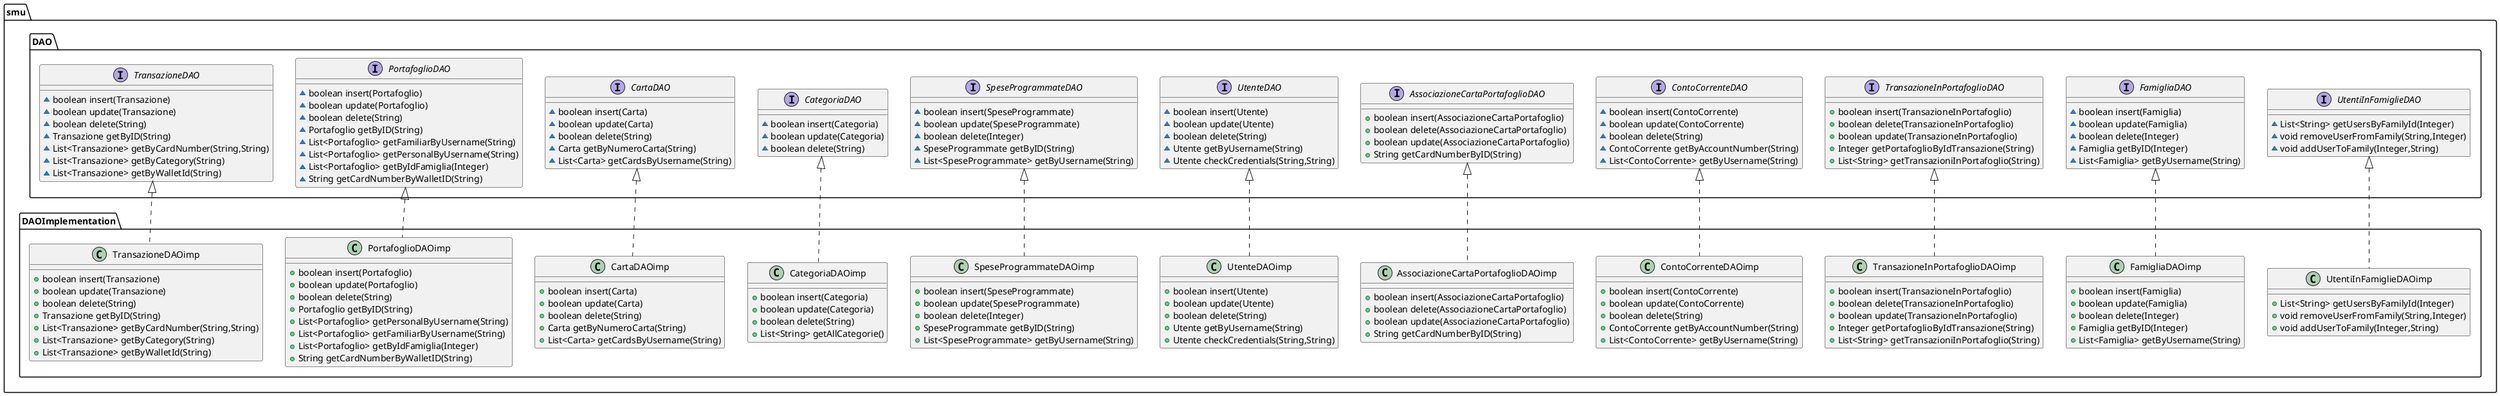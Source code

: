 @startuml
interface smu.DAO.UtentiInFamiglieDAO {
~ List<String> getUsersByFamilyId(Integer)
~ void removeUserFromFamily(String,Integer)
~ void addUserToFamily(Integer,String)
}

interface smu.DAO.FamigliaDAO {
~ boolean insert(Famiglia)
~ boolean update(Famiglia)
~ boolean delete(Integer)
~ Famiglia getByID(Integer)
~ List<Famiglia> getByUsername(String)
}

class smu.DAOImplementation.TransazioneInPortafoglioDAOimp {
+ boolean insert(TransazioneInPortafoglio)
+ boolean delete(TransazioneInPortafoglio)
+ boolean update(TransazioneInPortafoglio)
+ Integer getPortafoglioByIdTransazione(String)
+ List<String> getTransazioniInPortafoglio(String)
}

class smu.DAOImplementation.UtenteDAOimp {
+ boolean insert(Utente)
+ boolean update(Utente)
+ boolean delete(String)
+ Utente getByUsername(String)
+ Utente checkCredentials(String,String)
}

interface smu.DAO.TransazioneInPortafoglioDAO {
+ boolean insert(TransazioneInPortafoglio)
+ boolean delete(TransazioneInPortafoglio)
+ boolean update(TransazioneInPortafoglio)
+ Integer getPortafoglioByIdTransazione(String)
+ List<String> getTransazioniInPortafoglio(String)
}

class smu.DAOImplementation.PortafoglioDAOimp {
+ boolean insert(Portafoglio)
+ boolean update(Portafoglio)
+ boolean delete(String)
+ Portafoglio getByID(String)
+ List<Portafoglio> getPersonalByUsername(String)
+ List<Portafoglio> getFamiliarByUsername(String)
+ List<Portafoglio> getByIdFamiglia(Integer)
+ String getCardNumberByWalletID(String)
}

interface smu.DAO.ContoCorrenteDAO {
~ boolean insert(ContoCorrente)
~ boolean update(ContoCorrente)
~ boolean delete(String)
~ ContoCorrente getByAccountNumber(String)
~ List<ContoCorrente> getByUsername(String)
}

class smu.DAOImplementation.UtentiInFamiglieDAOimp {
+ List<String> getUsersByFamilyId(Integer)
+ void removeUserFromFamily(String,Integer)
+ void addUserToFamily(Integer,String)
}

class smu.DAOImplementation.CartaDAOimp {
+ boolean insert(Carta)
+ boolean update(Carta)
+ boolean delete(String)
+ Carta getByNumeroCarta(String)
+ List<Carta> getCardsByUsername(String)
}

class smu.DAOImplementation.CategoriaDAOimp {
+ boolean insert(Categoria)
+ boolean update(Categoria)
+ boolean delete(String)
+ List<String> getAllCategorie()
}

class smu.DAOImplementation.TransazioneDAOimp {
+ boolean insert(Transazione)
+ boolean update(Transazione)
+ boolean delete(String)
+ Transazione getByID(String)
+ List<Transazione> getByCardNumber(String,String)
+ List<Transazione> getByCategory(String)
+ List<Transazione> getByWalletId(String)
}

interface smu.DAO.AssociazioneCartaPortafoglioDAO {
+ boolean insert(AssociazioneCartaPortafoglio)
+ boolean delete(AssociazioneCartaPortafoglio)
+ boolean update(AssociazioneCartaPortafoglio)
+ String getCardNumberByID(String)
}

interface smu.DAO.UtenteDAO {
~ boolean insert(Utente)
~ boolean update(Utente)
~ boolean delete(String)
~ Utente getByUsername(String)
~ Utente checkCredentials(String,String)
}

class smu.DAOImplementation.ContoCorrenteDAOimp {
+ boolean insert(ContoCorrente)
+ boolean update(ContoCorrente)
+ boolean delete(String)
+ ContoCorrente getByAccountNumber(String)
+ List<ContoCorrente> getByUsername(String)
}

interface smu.DAO.SpeseProgrammateDAO {
~ boolean insert(SpeseProgrammate)
~ boolean update(SpeseProgrammate)
~ boolean delete(Integer)
~ SpeseProgrammate getByID(String)
~ List<SpeseProgrammate> getByUsername(String)
}

class smu.DAOImplementation.FamigliaDAOimp {
+ boolean insert(Famiglia)
+ boolean update(Famiglia)
+ boolean delete(Integer)
+ Famiglia getByID(Integer)
+ List<Famiglia> getByUsername(String)
}

interface smu.DAO.CategoriaDAO {
~ boolean insert(Categoria)
~ boolean update(Categoria)
~ boolean delete(String)
}

class smu.DAOImplementation.SpeseProgrammateDAOimp {
+ boolean insert(SpeseProgrammate)
+ boolean update(SpeseProgrammate)
+ boolean delete(Integer)
+ SpeseProgrammate getByID(String)
+ List<SpeseProgrammate> getByUsername(String)
}

interface smu.DAO.CartaDAO {
~ boolean insert(Carta)
~ boolean update(Carta)
~ boolean delete(String)
~ Carta getByNumeroCarta(String)
~ List<Carta> getCardsByUsername(String)
}

class smu.DAOImplementation.AssociazioneCartaPortafoglioDAOimp {
+ boolean insert(AssociazioneCartaPortafoglio)
+ boolean delete(AssociazioneCartaPortafoglio)
+ boolean update(AssociazioneCartaPortafoglio)
+ String getCardNumberByID(String)
}

interface smu.DAO.PortafoglioDAO {
~ boolean insert(Portafoglio)
~ boolean update(Portafoglio)
~ boolean delete(String)
~ Portafoglio getByID(String)
~ List<Portafoglio> getFamiliarByUsername(String)
~ List<Portafoglio> getPersonalByUsername(String)
~ List<Portafoglio> getByIdFamiglia(Integer)
~ String getCardNumberByWalletID(String)
}

interface smu.DAO.TransazioneDAO {
~ boolean insert(Transazione)
~ boolean update(Transazione)
~ boolean delete(String)
~ Transazione getByID(String)
~ List<Transazione> getByCardNumber(String,String)
~ List<Transazione> getByCategory(String)
~ List<Transazione> getByWalletId(String)
}



smu.DAO.TransazioneInPortafoglioDAO <|.. smu.DAOImplementation.TransazioneInPortafoglioDAOimp
smu.DAO.UtenteDAO <|.. smu.DAOImplementation.UtenteDAOimp
smu.DAO.PortafoglioDAO <|.. smu.DAOImplementation.PortafoglioDAOimp
smu.DAO.UtentiInFamiglieDAO <|.. smu.DAOImplementation.UtentiInFamiglieDAOimp
smu.DAO.CartaDAO <|.. smu.DAOImplementation.CartaDAOimp
smu.DAO.CategoriaDAO <|.. smu.DAOImplementation.CategoriaDAOimp
smu.DAO.TransazioneDAO <|.. smu.DAOImplementation.TransazioneDAOimp
smu.DAO.ContoCorrenteDAO <|.. smu.DAOImplementation.ContoCorrenteDAOimp
smu.DAO.FamigliaDAO <|.. smu.DAOImplementation.FamigliaDAOimp
smu.DAO.SpeseProgrammateDAO <|.. smu.DAOImplementation.SpeseProgrammateDAOimp
smu.DAO.AssociazioneCartaPortafoglioDAO <|.. smu.DAOImplementation.AssociazioneCartaPortafoglioDAOimp
@enduml